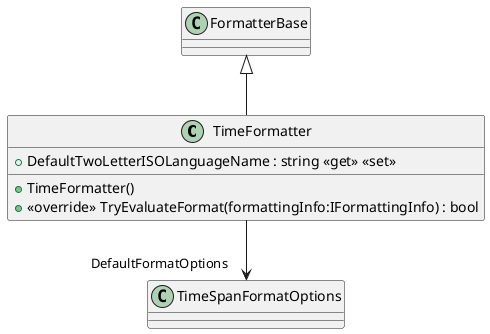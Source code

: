 @startuml
class TimeFormatter {
    + TimeFormatter()
    + DefaultTwoLetterISOLanguageName : string <<get>> <<set>>
    + <<override>> TryEvaluateFormat(formattingInfo:IFormattingInfo) : bool
}
FormatterBase <|-- TimeFormatter
TimeFormatter --> "DefaultFormatOptions" TimeSpanFormatOptions
@enduml
